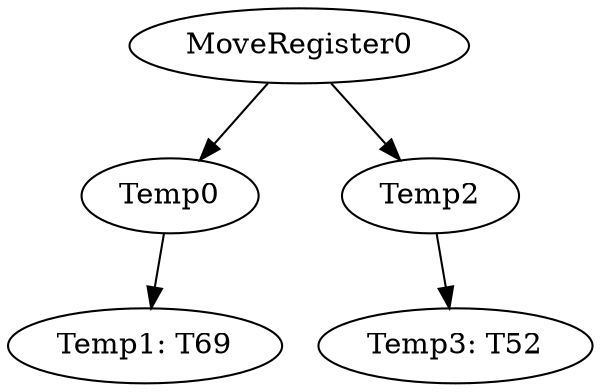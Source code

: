 digraph {
	ordering = out;
	MoveRegister0 -> Temp0;
	MoveRegister0 -> Temp2;
	Temp2 -> "Temp3: T52";
	Temp0 -> "Temp1: T69";
}

